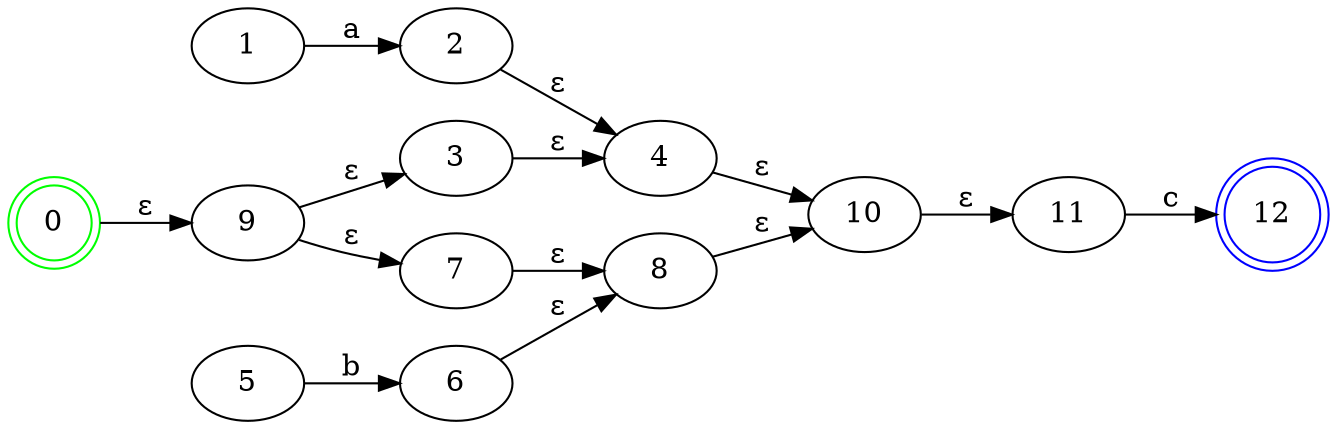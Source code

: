 digraph {
	rankdir=LR
	0 [label=0 color=green shape=doublecircle]
	12 [label=12 color=blue shape=doublecircle]
	1 -> 2 [label=a]
	3 -> 4 [label="ε"]
	2 -> 4 [label="ε"]
	5 -> 6 [label=b]
	7 -> 8 [label="ε"]
	6 -> 8 [label="ε"]
	9 -> 3 [label="ε"]
	9 -> 7 [label="ε"]
	4 -> 10 [label="ε"]
	8 -> 10 [label="ε"]
	11 -> 12 [label=c]
	10 -> 11 [label="ε"]
	0 -> 9 [label="ε"]
}
